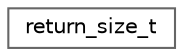 digraph "类继承关系图"
{
 // LATEX_PDF_SIZE
  bgcolor="transparent";
  edge [fontname=Helvetica,fontsize=10,labelfontname=Helvetica,labelfontsize=10];
  node [fontname=Helvetica,fontsize=10,shape=box,height=0.2,width=0.4];
  rankdir="LR";
  Node0 [id="Node000000",label="return_size_t",height=0.2,width=0.4,color="grey40", fillcolor="white", style="filled",URL="$structreturn__size__t.html",tooltip=" "];
}
